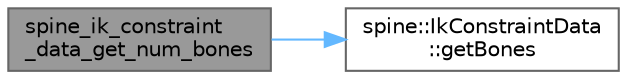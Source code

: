 digraph "spine_ik_constraint_data_get_num_bones"
{
 // LATEX_PDF_SIZE
  bgcolor="transparent";
  edge [fontname=Helvetica,fontsize=10,labelfontname=Helvetica,labelfontsize=10];
  node [fontname=Helvetica,fontsize=10,shape=box,height=0.2,width=0.4];
  rankdir="LR";
  Node1 [id="Node000001",label="spine_ik_constraint\l_data_get_num_bones",height=0.2,width=0.4,color="gray40", fillcolor="grey60", style="filled", fontcolor="black",tooltip=" "];
  Node1 -> Node2 [id="edge1_Node000001_Node000002",color="steelblue1",style="solid",tooltip=" "];
  Node2 [id="Node000002",label="spine::IkConstraintData\l::getBones",height=0.2,width=0.4,color="grey40", fillcolor="white", style="filled",URL="$classspine_1_1_ik_constraint_data.html#a015284c913ee7259b7a63e141ab15935",tooltip="The bones that are constrained by this IK Constraint."];
}
